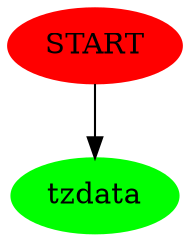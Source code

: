 digraph G { START [color=red, style=filled];
node [style=filled, color=green];
 "START" -> "tzdata";
}
